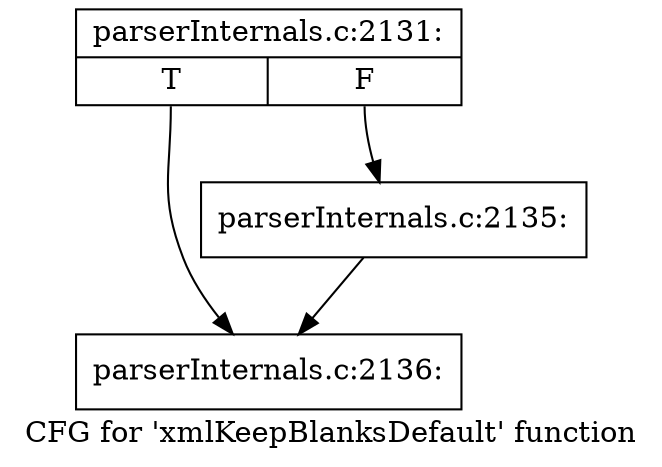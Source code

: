 digraph "CFG for 'xmlKeepBlanksDefault' function" {
	label="CFG for 'xmlKeepBlanksDefault' function";

	Node0x3cc04c0 [shape=record,label="{parserInternals.c:2131:|{<s0>T|<s1>F}}"];
	Node0x3cc04c0:s0 -> Node0x3cc1a70;
	Node0x3cc04c0:s1 -> Node0x3cc1130;
	Node0x3cc1130 [shape=record,label="{parserInternals.c:2135:}"];
	Node0x3cc1130 -> Node0x3cc1a70;
	Node0x3cc1a70 [shape=record,label="{parserInternals.c:2136:}"];
}
